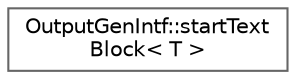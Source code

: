 digraph "Graphical Class Hierarchy"
{
 // INTERACTIVE_SVG=YES
 // LATEX_PDF_SIZE
  bgcolor="transparent";
  edge [fontname=Helvetica,fontsize=10,labelfontname=Helvetica,labelfontsize=10];
  node [fontname=Helvetica,fontsize=10,shape=box,height=0.2,width=0.4];
  rankdir="LR";
  Node0 [label="OutputGenIntf::startText\lBlock\< T \>",height=0.2,width=0.4,color="grey40", fillcolor="white", style="filled",URL="$d4/d9f/struct_output_gen_intf_1_1start_text_block.html",tooltip=" "];
}
